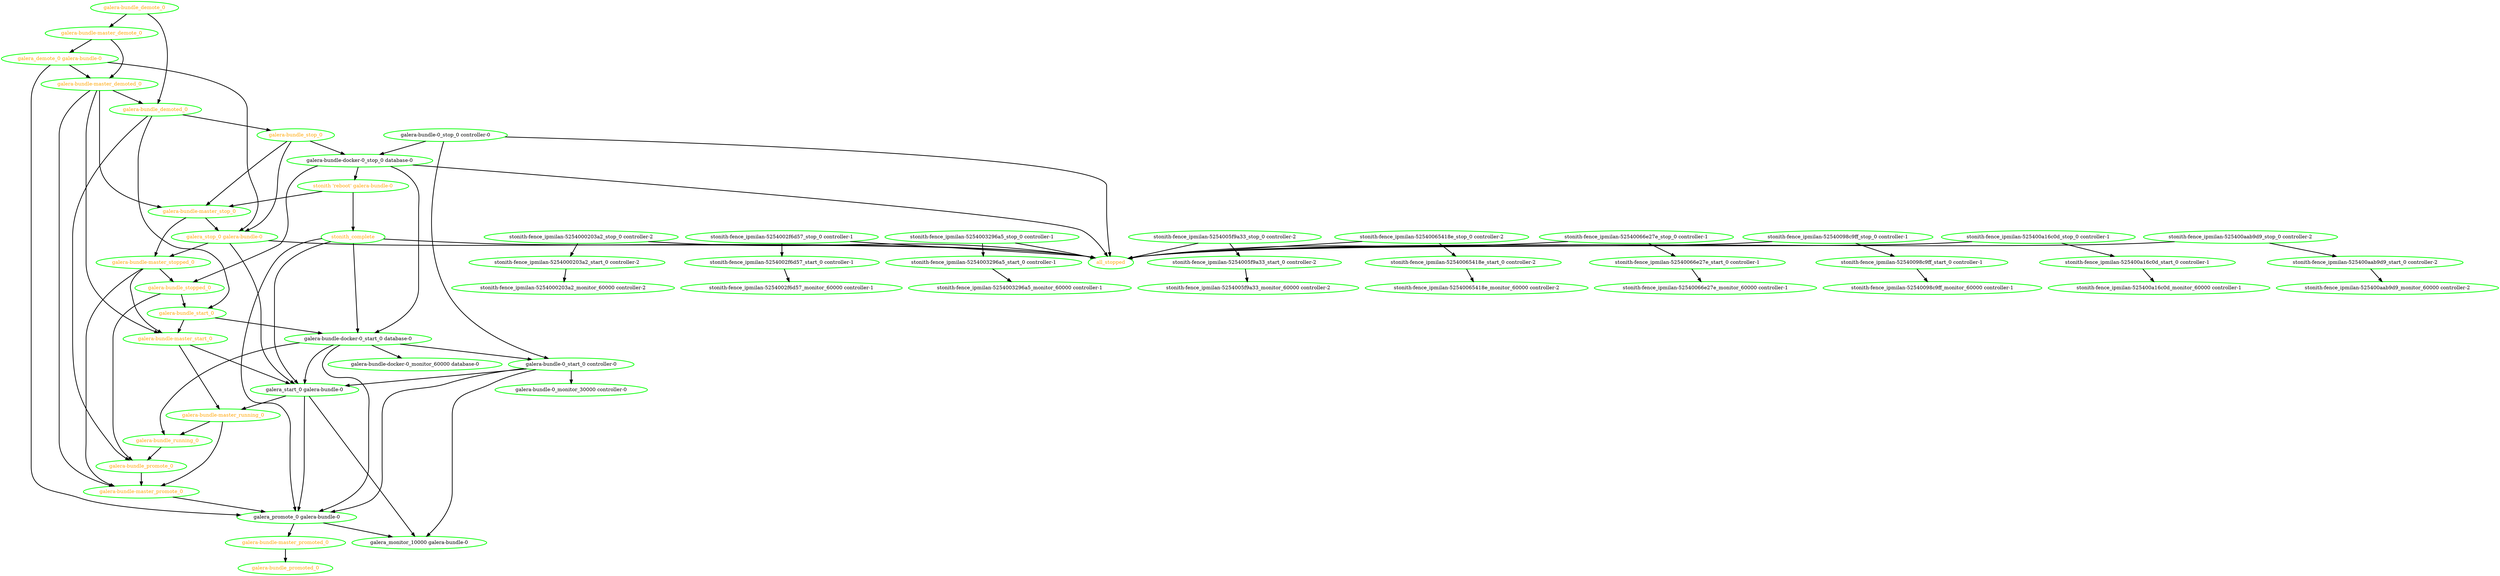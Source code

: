 digraph "g" {
"all_stopped" [ style=bold color="green" fontcolor="orange"]
"galera-bundle-0_monitor_30000 controller-0" [ style=bold color="green" fontcolor="black"]
"galera-bundle-0_start_0 controller-0" -> "galera-bundle-0_monitor_30000 controller-0" [ style = bold]
"galera-bundle-0_start_0 controller-0" -> "galera_monitor_10000 galera-bundle-0" [ style = bold]
"galera-bundle-0_start_0 controller-0" -> "galera_promote_0 galera-bundle-0" [ style = bold]
"galera-bundle-0_start_0 controller-0" -> "galera_start_0 galera-bundle-0" [ style = bold]
"galera-bundle-0_start_0 controller-0" [ style=bold color="green" fontcolor="black"]
"galera-bundle-0_stop_0 controller-0" -> "all_stopped" [ style = bold]
"galera-bundle-0_stop_0 controller-0" -> "galera-bundle-0_start_0 controller-0" [ style = bold]
"galera-bundle-0_stop_0 controller-0" -> "galera-bundle-docker-0_stop_0 database-0" [ style = bold]
"galera-bundle-0_stop_0 controller-0" [ style=bold color="green" fontcolor="black"]
"galera-bundle-docker-0_monitor_60000 database-0" [ style=bold color="green" fontcolor="black"]
"galera-bundle-docker-0_start_0 database-0" -> "galera-bundle-0_start_0 controller-0" [ style = bold]
"galera-bundle-docker-0_start_0 database-0" -> "galera-bundle-docker-0_monitor_60000 database-0" [ style = bold]
"galera-bundle-docker-0_start_0 database-0" -> "galera-bundle_running_0" [ style = bold]
"galera-bundle-docker-0_start_0 database-0" -> "galera_promote_0 galera-bundle-0" [ style = bold]
"galera-bundle-docker-0_start_0 database-0" -> "galera_start_0 galera-bundle-0" [ style = bold]
"galera-bundle-docker-0_start_0 database-0" [ style=bold color="green" fontcolor="black"]
"galera-bundle-docker-0_stop_0 database-0" -> "all_stopped" [ style = bold]
"galera-bundle-docker-0_stop_0 database-0" -> "galera-bundle-docker-0_start_0 database-0" [ style = bold]
"galera-bundle-docker-0_stop_0 database-0" -> "galera-bundle_stopped_0" [ style = bold]
"galera-bundle-docker-0_stop_0 database-0" -> "stonith 'reboot' galera-bundle-0" [ style = bold]
"galera-bundle-docker-0_stop_0 database-0" [ style=bold color="green" fontcolor="black"]
"galera-bundle-master_demote_0" -> "galera-bundle-master_demoted_0" [ style = bold]
"galera-bundle-master_demote_0" -> "galera_demote_0 galera-bundle-0" [ style = bold]
"galera-bundle-master_demote_0" [ style=bold color="green" fontcolor="orange"]
"galera-bundle-master_demoted_0" -> "galera-bundle-master_promote_0" [ style = bold]
"galera-bundle-master_demoted_0" -> "galera-bundle-master_start_0" [ style = bold]
"galera-bundle-master_demoted_0" -> "galera-bundle-master_stop_0" [ style = bold]
"galera-bundle-master_demoted_0" -> "galera-bundle_demoted_0" [ style = bold]
"galera-bundle-master_demoted_0" [ style=bold color="green" fontcolor="orange"]
"galera-bundle-master_promote_0" -> "galera_promote_0 galera-bundle-0" [ style = bold]
"galera-bundle-master_promote_0" [ style=bold color="green" fontcolor="orange"]
"galera-bundle-master_promoted_0" -> "galera-bundle_promoted_0" [ style = bold]
"galera-bundle-master_promoted_0" [ style=bold color="green" fontcolor="orange"]
"galera-bundle-master_running_0" -> "galera-bundle-master_promote_0" [ style = bold]
"galera-bundle-master_running_0" -> "galera-bundle_running_0" [ style = bold]
"galera-bundle-master_running_0" [ style=bold color="green" fontcolor="orange"]
"galera-bundle-master_start_0" -> "galera-bundle-master_running_0" [ style = bold]
"galera-bundle-master_start_0" -> "galera_start_0 galera-bundle-0" [ style = bold]
"galera-bundle-master_start_0" [ style=bold color="green" fontcolor="orange"]
"galera-bundle-master_stop_0" -> "galera-bundle-master_stopped_0" [ style = bold]
"galera-bundle-master_stop_0" -> "galera_stop_0 galera-bundle-0" [ style = bold]
"galera-bundle-master_stop_0" [ style=bold color="green" fontcolor="orange"]
"galera-bundle-master_stopped_0" -> "galera-bundle-master_promote_0" [ style = bold]
"galera-bundle-master_stopped_0" -> "galera-bundle-master_start_0" [ style = bold]
"galera-bundle-master_stopped_0" -> "galera-bundle_stopped_0" [ style = bold]
"galera-bundle-master_stopped_0" [ style=bold color="green" fontcolor="orange"]
"galera-bundle_demote_0" -> "galera-bundle-master_demote_0" [ style = bold]
"galera-bundle_demote_0" -> "galera-bundle_demoted_0" [ style = bold]
"galera-bundle_demote_0" [ style=bold color="green" fontcolor="orange"]
"galera-bundle_demoted_0" -> "galera-bundle_promote_0" [ style = bold]
"galera-bundle_demoted_0" -> "galera-bundle_start_0" [ style = bold]
"galera-bundle_demoted_0" -> "galera-bundle_stop_0" [ style = bold]
"galera-bundle_demoted_0" [ style=bold color="green" fontcolor="orange"]
"galera-bundle_promote_0" -> "galera-bundle-master_promote_0" [ style = bold]
"galera-bundle_promote_0" [ style=bold color="green" fontcolor="orange"]
"galera-bundle_promoted_0" [ style=bold color="green" fontcolor="orange"]
"galera-bundle_running_0" -> "galera-bundle_promote_0" [ style = bold]
"galera-bundle_running_0" [ style=bold color="green" fontcolor="orange"]
"galera-bundle_start_0" -> "galera-bundle-docker-0_start_0 database-0" [ style = bold]
"galera-bundle_start_0" -> "galera-bundle-master_start_0" [ style = bold]
"galera-bundle_start_0" [ style=bold color="green" fontcolor="orange"]
"galera-bundle_stop_0" -> "galera-bundle-docker-0_stop_0 database-0" [ style = bold]
"galera-bundle_stop_0" -> "galera-bundle-master_stop_0" [ style = bold]
"galera-bundle_stop_0" -> "galera_stop_0 galera-bundle-0" [ style = bold]
"galera-bundle_stop_0" [ style=bold color="green" fontcolor="orange"]
"galera-bundle_stopped_0" -> "galera-bundle_promote_0" [ style = bold]
"galera-bundle_stopped_0" -> "galera-bundle_start_0" [ style = bold]
"galera-bundle_stopped_0" [ style=bold color="green" fontcolor="orange"]
"galera_demote_0 galera-bundle-0" -> "galera-bundle-master_demoted_0" [ style = bold]
"galera_demote_0 galera-bundle-0" -> "galera_promote_0 galera-bundle-0" [ style = bold]
"galera_demote_0 galera-bundle-0" -> "galera_stop_0 galera-bundle-0" [ style = bold]
"galera_demote_0 galera-bundle-0" [ style=bold color="green" fontcolor="orange"]
"galera_monitor_10000 galera-bundle-0" [ style=bold color="green" fontcolor="black"]
"galera_promote_0 galera-bundle-0" -> "galera-bundle-master_promoted_0" [ style = bold]
"galera_promote_0 galera-bundle-0" -> "galera_monitor_10000 galera-bundle-0" [ style = bold]
"galera_promote_0 galera-bundle-0" [ style=bold color="green" fontcolor="black"]
"galera_start_0 galera-bundle-0" -> "galera-bundle-master_running_0" [ style = bold]
"galera_start_0 galera-bundle-0" -> "galera_monitor_10000 galera-bundle-0" [ style = bold]
"galera_start_0 galera-bundle-0" -> "galera_promote_0 galera-bundle-0" [ style = bold]
"galera_start_0 galera-bundle-0" [ style=bold color="green" fontcolor="black"]
"galera_stop_0 galera-bundle-0" -> "all_stopped" [ style = bold]
"galera_stop_0 galera-bundle-0" -> "galera-bundle-master_stopped_0" [ style = bold]
"galera_stop_0 galera-bundle-0" -> "galera_start_0 galera-bundle-0" [ style = bold]
"galera_stop_0 galera-bundle-0" [ style=bold color="green" fontcolor="orange"]
"stonith 'reboot' galera-bundle-0" -> "galera-bundle-master_stop_0" [ style = bold]
"stonith 'reboot' galera-bundle-0" -> "stonith_complete" [ style = bold]
"stonith 'reboot' galera-bundle-0" [ style=bold color="green" fontcolor="orange"]
"stonith-fence_ipmilan-5254000203a2_monitor_60000 controller-2" [ style=bold color="green" fontcolor="black"]
"stonith-fence_ipmilan-5254000203a2_start_0 controller-2" -> "stonith-fence_ipmilan-5254000203a2_monitor_60000 controller-2" [ style = bold]
"stonith-fence_ipmilan-5254000203a2_start_0 controller-2" [ style=bold color="green" fontcolor="black"]
"stonith-fence_ipmilan-5254000203a2_stop_0 controller-2" -> "all_stopped" [ style = bold]
"stonith-fence_ipmilan-5254000203a2_stop_0 controller-2" -> "stonith-fence_ipmilan-5254000203a2_start_0 controller-2" [ style = bold]
"stonith-fence_ipmilan-5254000203a2_stop_0 controller-2" [ style=bold color="green" fontcolor="black"]
"stonith-fence_ipmilan-5254002f6d57_monitor_60000 controller-1" [ style=bold color="green" fontcolor="black"]
"stonith-fence_ipmilan-5254002f6d57_start_0 controller-1" -> "stonith-fence_ipmilan-5254002f6d57_monitor_60000 controller-1" [ style = bold]
"stonith-fence_ipmilan-5254002f6d57_start_0 controller-1" [ style=bold color="green" fontcolor="black"]
"stonith-fence_ipmilan-5254002f6d57_stop_0 controller-1" -> "all_stopped" [ style = bold]
"stonith-fence_ipmilan-5254002f6d57_stop_0 controller-1" -> "stonith-fence_ipmilan-5254002f6d57_start_0 controller-1" [ style = bold]
"stonith-fence_ipmilan-5254002f6d57_stop_0 controller-1" [ style=bold color="green" fontcolor="black"]
"stonith-fence_ipmilan-5254003296a5_monitor_60000 controller-1" [ style=bold color="green" fontcolor="black"]
"stonith-fence_ipmilan-5254003296a5_start_0 controller-1" -> "stonith-fence_ipmilan-5254003296a5_monitor_60000 controller-1" [ style = bold]
"stonith-fence_ipmilan-5254003296a5_start_0 controller-1" [ style=bold color="green" fontcolor="black"]
"stonith-fence_ipmilan-5254003296a5_stop_0 controller-1" -> "all_stopped" [ style = bold]
"stonith-fence_ipmilan-5254003296a5_stop_0 controller-1" -> "stonith-fence_ipmilan-5254003296a5_start_0 controller-1" [ style = bold]
"stonith-fence_ipmilan-5254003296a5_stop_0 controller-1" [ style=bold color="green" fontcolor="black"]
"stonith-fence_ipmilan-5254005f9a33_monitor_60000 controller-2" [ style=bold color="green" fontcolor="black"]
"stonith-fence_ipmilan-5254005f9a33_start_0 controller-2" -> "stonith-fence_ipmilan-5254005f9a33_monitor_60000 controller-2" [ style = bold]
"stonith-fence_ipmilan-5254005f9a33_start_0 controller-2" [ style=bold color="green" fontcolor="black"]
"stonith-fence_ipmilan-5254005f9a33_stop_0 controller-2" -> "all_stopped" [ style = bold]
"stonith-fence_ipmilan-5254005f9a33_stop_0 controller-2" -> "stonith-fence_ipmilan-5254005f9a33_start_0 controller-2" [ style = bold]
"stonith-fence_ipmilan-5254005f9a33_stop_0 controller-2" [ style=bold color="green" fontcolor="black"]
"stonith-fence_ipmilan-52540065418e_monitor_60000 controller-2" [ style=bold color="green" fontcolor="black"]
"stonith-fence_ipmilan-52540065418e_start_0 controller-2" -> "stonith-fence_ipmilan-52540065418e_monitor_60000 controller-2" [ style = bold]
"stonith-fence_ipmilan-52540065418e_start_0 controller-2" [ style=bold color="green" fontcolor="black"]
"stonith-fence_ipmilan-52540065418e_stop_0 controller-2" -> "all_stopped" [ style = bold]
"stonith-fence_ipmilan-52540065418e_stop_0 controller-2" -> "stonith-fence_ipmilan-52540065418e_start_0 controller-2" [ style = bold]
"stonith-fence_ipmilan-52540065418e_stop_0 controller-2" [ style=bold color="green" fontcolor="black"]
"stonith-fence_ipmilan-52540066e27e_monitor_60000 controller-1" [ style=bold color="green" fontcolor="black"]
"stonith-fence_ipmilan-52540066e27e_start_0 controller-1" -> "stonith-fence_ipmilan-52540066e27e_monitor_60000 controller-1" [ style = bold]
"stonith-fence_ipmilan-52540066e27e_start_0 controller-1" [ style=bold color="green" fontcolor="black"]
"stonith-fence_ipmilan-52540066e27e_stop_0 controller-1" -> "all_stopped" [ style = bold]
"stonith-fence_ipmilan-52540066e27e_stop_0 controller-1" -> "stonith-fence_ipmilan-52540066e27e_start_0 controller-1" [ style = bold]
"stonith-fence_ipmilan-52540066e27e_stop_0 controller-1" [ style=bold color="green" fontcolor="black"]
"stonith-fence_ipmilan-52540098c9ff_monitor_60000 controller-1" [ style=bold color="green" fontcolor="black"]
"stonith-fence_ipmilan-52540098c9ff_start_0 controller-1" -> "stonith-fence_ipmilan-52540098c9ff_monitor_60000 controller-1" [ style = bold]
"stonith-fence_ipmilan-52540098c9ff_start_0 controller-1" [ style=bold color="green" fontcolor="black"]
"stonith-fence_ipmilan-52540098c9ff_stop_0 controller-1" -> "all_stopped" [ style = bold]
"stonith-fence_ipmilan-52540098c9ff_stop_0 controller-1" -> "stonith-fence_ipmilan-52540098c9ff_start_0 controller-1" [ style = bold]
"stonith-fence_ipmilan-52540098c9ff_stop_0 controller-1" [ style=bold color="green" fontcolor="black"]
"stonith-fence_ipmilan-525400a16c0d_monitor_60000 controller-1" [ style=bold color="green" fontcolor="black"]
"stonith-fence_ipmilan-525400a16c0d_start_0 controller-1" -> "stonith-fence_ipmilan-525400a16c0d_monitor_60000 controller-1" [ style = bold]
"stonith-fence_ipmilan-525400a16c0d_start_0 controller-1" [ style=bold color="green" fontcolor="black"]
"stonith-fence_ipmilan-525400a16c0d_stop_0 controller-1" -> "all_stopped" [ style = bold]
"stonith-fence_ipmilan-525400a16c0d_stop_0 controller-1" -> "stonith-fence_ipmilan-525400a16c0d_start_0 controller-1" [ style = bold]
"stonith-fence_ipmilan-525400a16c0d_stop_0 controller-1" [ style=bold color="green" fontcolor="black"]
"stonith-fence_ipmilan-525400aab9d9_monitor_60000 controller-2" [ style=bold color="green" fontcolor="black"]
"stonith-fence_ipmilan-525400aab9d9_start_0 controller-2" -> "stonith-fence_ipmilan-525400aab9d9_monitor_60000 controller-2" [ style = bold]
"stonith-fence_ipmilan-525400aab9d9_start_0 controller-2" [ style=bold color="green" fontcolor="black"]
"stonith-fence_ipmilan-525400aab9d9_stop_0 controller-2" -> "all_stopped" [ style = bold]
"stonith-fence_ipmilan-525400aab9d9_stop_0 controller-2" -> "stonith-fence_ipmilan-525400aab9d9_start_0 controller-2" [ style = bold]
"stonith-fence_ipmilan-525400aab9d9_stop_0 controller-2" [ style=bold color="green" fontcolor="black"]
"stonith_complete" -> "all_stopped" [ style = bold]
"stonith_complete" -> "galera-bundle-docker-0_start_0 database-0" [ style = bold]
"stonith_complete" -> "galera_promote_0 galera-bundle-0" [ style = bold]
"stonith_complete" -> "galera_start_0 galera-bundle-0" [ style = bold]
"stonith_complete" [ style=bold color="green" fontcolor="orange"]
}
